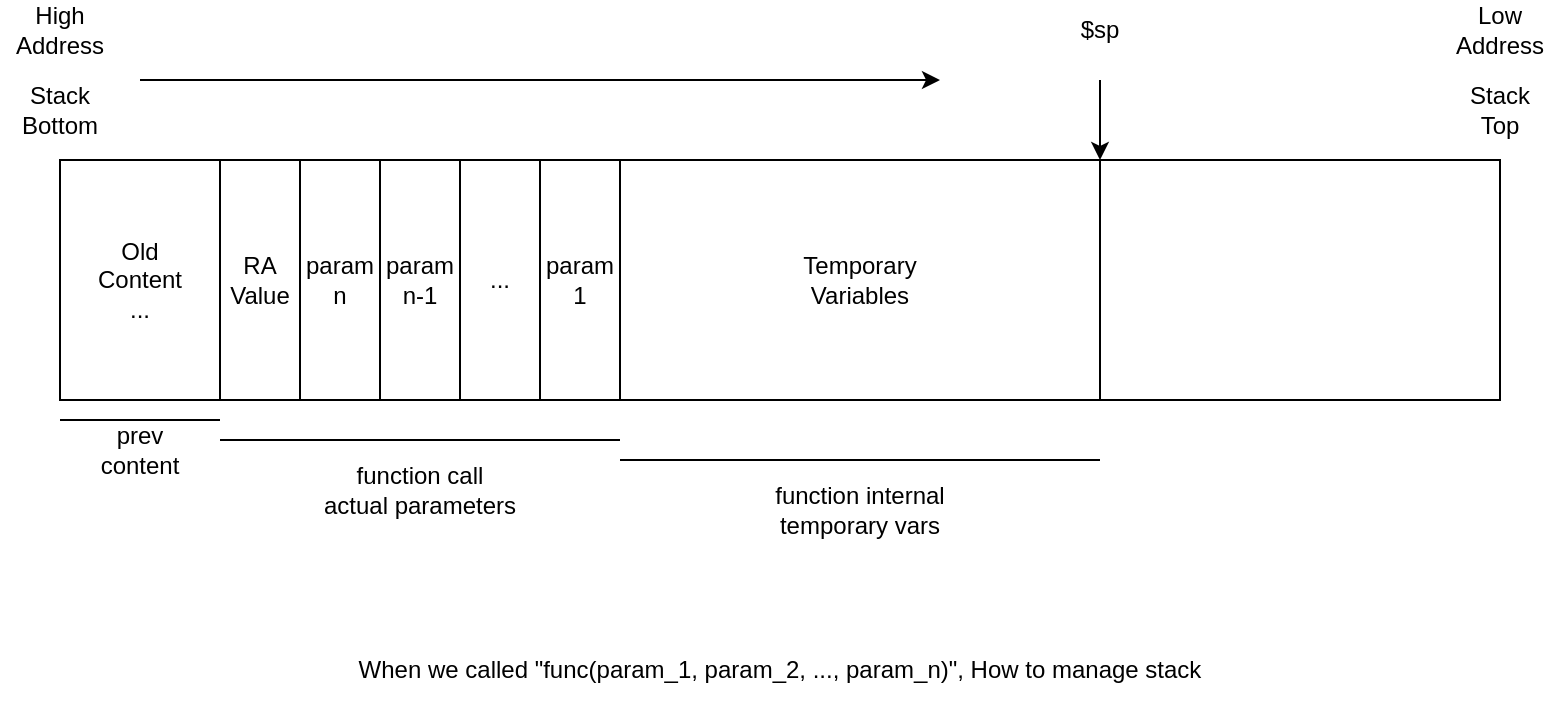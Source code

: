 <mxfile version="20.7.4" type="device"><diagram id="8LSezTzCaO6V2nJ9c0pr" name="第 1 页"><mxGraphModel dx="1050" dy="549" grid="1" gridSize="10" guides="1" tooltips="1" connect="1" arrows="1" fold="1" page="1" pageScale="1" pageWidth="827" pageHeight="1169" math="0" shadow="0"><root><mxCell id="0"/><mxCell id="1" parent="0"/><mxCell id="wDlzvzH00A-pgkQWdiUe-22" value="When we called &quot;func(param_1, param_2, ..., param_n)&quot;, How to manage stack" style="text;html=1;strokeColor=none;fillColor=none;align=center;verticalAlign=middle;whiteSpace=wrap;rounded=0;" vertex="1" parent="1"><mxGeometry x="175" y="480" width="450" height="30" as="geometry"/></mxCell><mxCell id="wDlzvzH00A-pgkQWdiUe-23" value="" style="group;shadow=0;" vertex="1" connectable="0" parent="1"><mxGeometry x="10" y="160" width="780" height="270" as="geometry"/></mxCell><mxCell id="wDlzvzH00A-pgkQWdiUe-1" value="" style="rounded=0;whiteSpace=wrap;html=1;" vertex="1" parent="wDlzvzH00A-pgkQWdiUe-23"><mxGeometry x="30" y="80" width="720" height="120" as="geometry"/></mxCell><mxCell id="wDlzvzH00A-pgkQWdiUe-2" value="Old&lt;br&gt;Content&lt;br&gt;..." style="rounded=0;whiteSpace=wrap;html=1;" vertex="1" parent="wDlzvzH00A-pgkQWdiUe-23"><mxGeometry x="30" y="80" width="80" height="120" as="geometry"/></mxCell><mxCell id="wDlzvzH00A-pgkQWdiUe-3" value="RA&lt;br&gt;Value" style="rounded=0;whiteSpace=wrap;html=1;" vertex="1" parent="wDlzvzH00A-pgkQWdiUe-23"><mxGeometry x="110" y="80" width="40" height="120" as="geometry"/></mxCell><mxCell id="wDlzvzH00A-pgkQWdiUe-4" value="param&lt;br&gt;n" style="rounded=0;whiteSpace=wrap;html=1;" vertex="1" parent="wDlzvzH00A-pgkQWdiUe-23"><mxGeometry x="150" y="80" width="40" height="120" as="geometry"/></mxCell><mxCell id="wDlzvzH00A-pgkQWdiUe-6" value="Stack&lt;br&gt;Bottom" style="text;html=1;strokeColor=none;fillColor=none;align=center;verticalAlign=middle;whiteSpace=wrap;rounded=0;" vertex="1" parent="wDlzvzH00A-pgkQWdiUe-23"><mxGeometry y="40" width="60" height="30" as="geometry"/></mxCell><mxCell id="wDlzvzH00A-pgkQWdiUe-7" value="Stack&lt;br&gt;Top" style="text;html=1;strokeColor=none;fillColor=none;align=center;verticalAlign=middle;whiteSpace=wrap;rounded=0;" vertex="1" parent="wDlzvzH00A-pgkQWdiUe-23"><mxGeometry x="720" y="40" width="60" height="30" as="geometry"/></mxCell><mxCell id="wDlzvzH00A-pgkQWdiUe-8" value="High&lt;br&gt;Address" style="text;html=1;strokeColor=none;fillColor=none;align=center;verticalAlign=middle;whiteSpace=wrap;rounded=0;" vertex="1" parent="wDlzvzH00A-pgkQWdiUe-23"><mxGeometry width="60" height="30" as="geometry"/></mxCell><mxCell id="wDlzvzH00A-pgkQWdiUe-10" value="Low&lt;br&gt;Address" style="text;html=1;strokeColor=none;fillColor=none;align=center;verticalAlign=middle;whiteSpace=wrap;rounded=0;" vertex="1" parent="wDlzvzH00A-pgkQWdiUe-23"><mxGeometry x="720" width="60" height="30" as="geometry"/></mxCell><mxCell id="wDlzvzH00A-pgkQWdiUe-11" value="" style="endArrow=classic;html=1;rounded=0;" edge="1" parent="wDlzvzH00A-pgkQWdiUe-23"><mxGeometry width="50" height="50" relative="1" as="geometry"><mxPoint x="70" y="40" as="sourcePoint"/><mxPoint x="470" y="40" as="targetPoint"/></mxGeometry></mxCell><mxCell id="wDlzvzH00A-pgkQWdiUe-12" value="param&lt;br&gt;n-1" style="rounded=0;whiteSpace=wrap;html=1;" vertex="1" parent="wDlzvzH00A-pgkQWdiUe-23"><mxGeometry x="190" y="80" width="40" height="120" as="geometry"/></mxCell><mxCell id="wDlzvzH00A-pgkQWdiUe-13" value="..." style="rounded=0;whiteSpace=wrap;html=1;" vertex="1" parent="wDlzvzH00A-pgkQWdiUe-23"><mxGeometry x="230" y="80" width="40" height="120" as="geometry"/></mxCell><mxCell id="wDlzvzH00A-pgkQWdiUe-14" value="param&lt;br&gt;1" style="rounded=0;whiteSpace=wrap;html=1;" vertex="1" parent="wDlzvzH00A-pgkQWdiUe-23"><mxGeometry x="270" y="80" width="40" height="120" as="geometry"/></mxCell><mxCell id="wDlzvzH00A-pgkQWdiUe-15" value="Temporary&lt;br&gt;Variables" style="rounded=0;whiteSpace=wrap;html=1;" vertex="1" parent="wDlzvzH00A-pgkQWdiUe-23"><mxGeometry x="310" y="80" width="240" height="120" as="geometry"/></mxCell><mxCell id="wDlzvzH00A-pgkQWdiUe-16" value="" style="endArrow=none;html=1;rounded=0;" edge="1" parent="wDlzvzH00A-pgkQWdiUe-23"><mxGeometry width="50" height="50" relative="1" as="geometry"><mxPoint x="110" y="220" as="sourcePoint"/><mxPoint x="310" y="220" as="targetPoint"/></mxGeometry></mxCell><mxCell id="wDlzvzH00A-pgkQWdiUe-17" value="" style="endArrow=none;html=1;rounded=0;" edge="1" parent="wDlzvzH00A-pgkQWdiUe-23"><mxGeometry width="50" height="50" relative="1" as="geometry"><mxPoint x="310" y="230" as="sourcePoint"/><mxPoint x="550" y="230" as="targetPoint"/></mxGeometry></mxCell><mxCell id="wDlzvzH00A-pgkQWdiUe-18" value="" style="endArrow=none;html=1;rounded=0;" edge="1" parent="wDlzvzH00A-pgkQWdiUe-23"><mxGeometry width="50" height="50" relative="1" as="geometry"><mxPoint x="30" y="210" as="sourcePoint"/><mxPoint x="110" y="210" as="targetPoint"/></mxGeometry></mxCell><mxCell id="wDlzvzH00A-pgkQWdiUe-19" value="prev&lt;br&gt;content" style="text;html=1;strokeColor=none;fillColor=none;align=center;verticalAlign=middle;whiteSpace=wrap;rounded=0;" vertex="1" parent="wDlzvzH00A-pgkQWdiUe-23"><mxGeometry x="40" y="210" width="60" height="30" as="geometry"/></mxCell><mxCell id="wDlzvzH00A-pgkQWdiUe-20" value="function call&lt;br&gt;actual parameters" style="text;html=1;strokeColor=none;fillColor=none;align=center;verticalAlign=middle;whiteSpace=wrap;rounded=0;" vertex="1" parent="wDlzvzH00A-pgkQWdiUe-23"><mxGeometry x="150" y="230" width="120" height="30" as="geometry"/></mxCell><mxCell id="wDlzvzH00A-pgkQWdiUe-21" value="function internal&lt;br&gt;temporary vars" style="text;html=1;strokeColor=none;fillColor=none;align=center;verticalAlign=middle;whiteSpace=wrap;rounded=0;" vertex="1" parent="wDlzvzH00A-pgkQWdiUe-23"><mxGeometry x="370" y="240" width="120" height="30" as="geometry"/></mxCell><mxCell id="wDlzvzH00A-pgkQWdiUe-26" value="$sp" style="text;html=1;strokeColor=none;fillColor=none;align=center;verticalAlign=middle;whiteSpace=wrap;rounded=0;shadow=0;glass=0;" vertex="1" parent="wDlzvzH00A-pgkQWdiUe-23"><mxGeometry x="520" width="60" height="30" as="geometry"/></mxCell><mxCell id="wDlzvzH00A-pgkQWdiUe-25" value="" style="endArrow=classic;html=1;rounded=0;entryX=1;entryY=0;entryDx=0;entryDy=0;" edge="1" parent="1" target="wDlzvzH00A-pgkQWdiUe-15"><mxGeometry width="50" height="50" relative="1" as="geometry"><mxPoint x="560" y="200" as="sourcePoint"/><mxPoint x="440" y="370" as="targetPoint"/></mxGeometry></mxCell></root></mxGraphModel></diagram></mxfile>